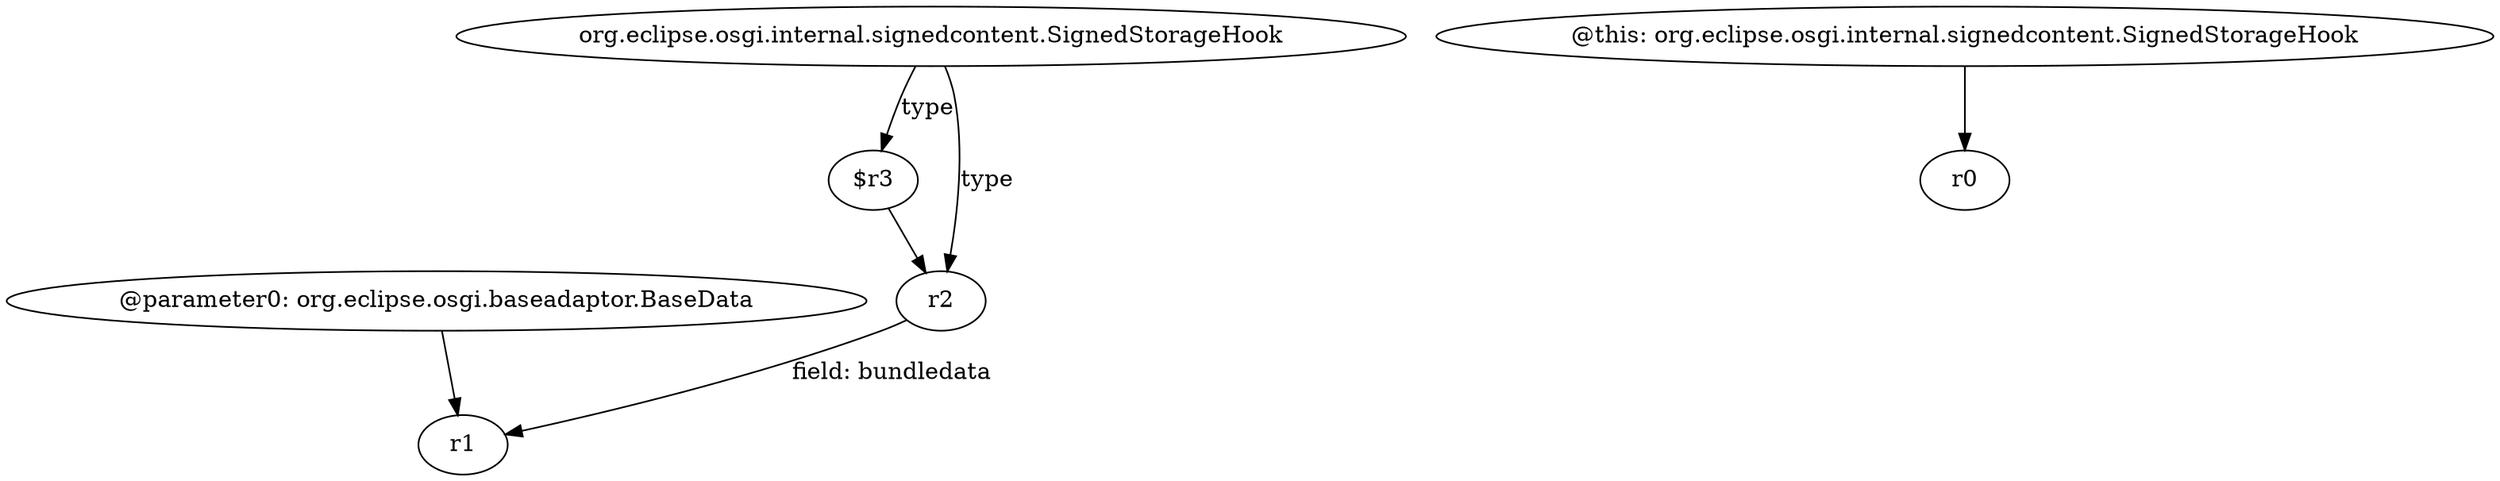 digraph g {
0[label="$r3"]
1[label="r2"]
0->1[label=""]
2[label="org.eclipse.osgi.internal.signedcontent.SignedStorageHook"]
2->0[label="type"]
2->1[label="type"]
3[label="r1"]
1->3[label="field: bundledata"]
4[label="@this: org.eclipse.osgi.internal.signedcontent.SignedStorageHook"]
5[label="r0"]
4->5[label=""]
6[label="@parameter0: org.eclipse.osgi.baseadaptor.BaseData"]
6->3[label=""]
}